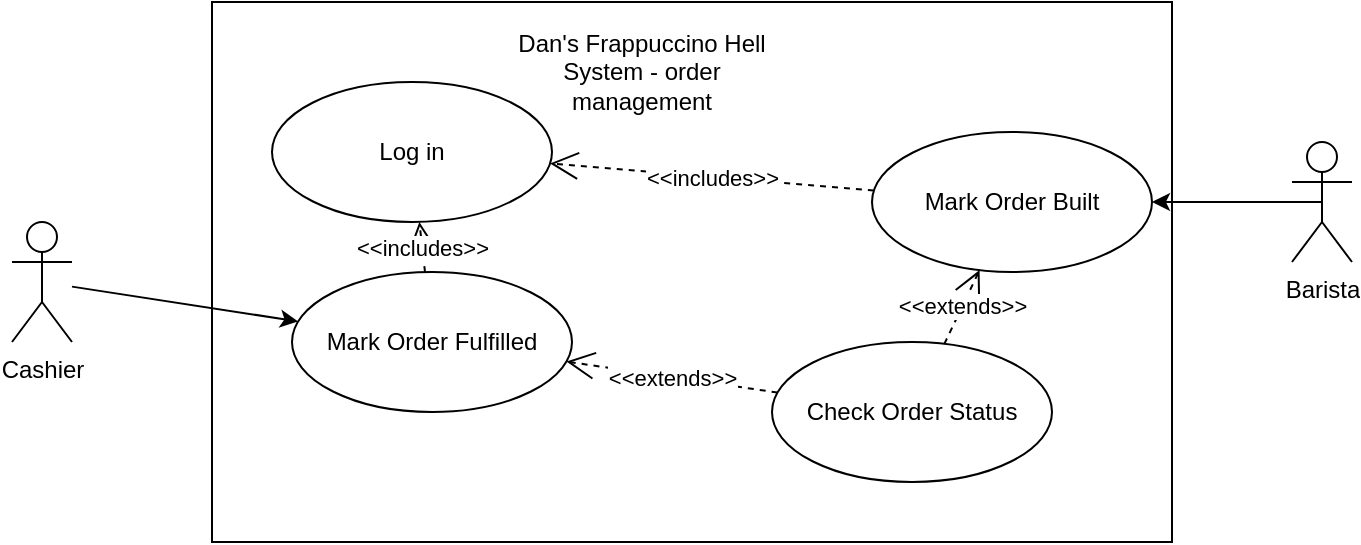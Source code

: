 <mxfile>
    <diagram id="rfjSN9cdk0lPBWMgBJ06" name="Page-1">
        <mxGraphModel dx="1844" dy="890" grid="1" gridSize="10" guides="1" tooltips="1" connect="1" arrows="1" fold="1" page="1" pageScale="1" pageWidth="850" pageHeight="1100" math="0" shadow="0">
            <root>
                <mxCell id="0"/>
                <mxCell id="1" parent="0"/>
                <mxCell id="zSOSA6TjUo3DJ6Rty31Y-2" value="" style="rounded=0;whiteSpace=wrap;html=1;" parent="1" vertex="1">
                    <mxGeometry x="210" y="90" width="480" height="270" as="geometry"/>
                </mxCell>
                <mxCell id="zSOSA6TjUo3DJ6Rty31Y-4" value="Cashier" style="shape=umlActor;verticalLabelPosition=bottom;verticalAlign=top;html=1;outlineConnect=0;" parent="1" vertex="1">
                    <mxGeometry x="110" y="200" width="30" height="60" as="geometry"/>
                </mxCell>
                <mxCell id="5" style="edgeStyle=none;html=1;exitX=0.5;exitY=0.5;exitDx=0;exitDy=0;exitPerimeter=0;" edge="1" parent="1" source="zSOSA6TjUo3DJ6Rty31Y-6" target="2">
                    <mxGeometry relative="1" as="geometry"/>
                </mxCell>
                <mxCell id="zSOSA6TjUo3DJ6Rty31Y-6" value="Barista" style="shape=umlActor;verticalLabelPosition=bottom;verticalAlign=top;html=1;outlineConnect=0;" parent="1" vertex="1">
                    <mxGeometry x="750" y="160" width="30" height="60" as="geometry"/>
                </mxCell>
                <mxCell id="zSOSA6TjUo3DJ6Rty31Y-13" value="Check Order Status" style="ellipse;whiteSpace=wrap;html=1;" parent="1" vertex="1">
                    <mxGeometry x="490" y="260" width="140" height="70" as="geometry"/>
                </mxCell>
                <mxCell id="zSOSA6TjUo3DJ6Rty31Y-14" value="Mark Order Fulfilled" style="ellipse;whiteSpace=wrap;html=1;" parent="1" vertex="1">
                    <mxGeometry x="250" y="225" width="140" height="70" as="geometry"/>
                </mxCell>
                <mxCell id="zSOSA6TjUo3DJ6Rty31Y-20" value="Dan's Frappuccino Hell System - order management" style="text;html=1;strokeColor=none;fillColor=none;align=center;verticalAlign=middle;whiteSpace=wrap;rounded=0;" parent="1" vertex="1">
                    <mxGeometry x="360" y="110" width="130" height="30" as="geometry"/>
                </mxCell>
                <mxCell id="zSOSA6TjUo3DJ6Rty31Y-26" value="" style="endArrow=classic;html=1;rounded=0;" parent="1" source="zSOSA6TjUo3DJ6Rty31Y-4" target="zSOSA6TjUo3DJ6Rty31Y-14" edge="1">
                    <mxGeometry width="50" height="50" relative="1" as="geometry">
                        <mxPoint x="60" y="810" as="sourcePoint"/>
                        <mxPoint x="110" y="760" as="targetPoint"/>
                    </mxGeometry>
                </mxCell>
                <mxCell id="zSOSA6TjUo3DJ6Rty31Y-38" value="&amp;lt;&amp;lt;extends&amp;gt;&amp;gt;" style="endArrow=open;endSize=12;dashed=1;html=1;rounded=0;" parent="1" source="zSOSA6TjUo3DJ6Rty31Y-13" target="zSOSA6TjUo3DJ6Rty31Y-14" edge="1">
                    <mxGeometry width="160" relative="1" as="geometry">
                        <mxPoint x="495.931" y="651.045" as="sourcePoint"/>
                        <mxPoint x="484.997" y="620.003" as="targetPoint"/>
                        <Array as="points"/>
                    </mxGeometry>
                </mxCell>
                <mxCell id="2" value="Mark Order Built" style="ellipse;whiteSpace=wrap;html=1;" vertex="1" parent="1">
                    <mxGeometry x="540" y="155" width="140" height="70" as="geometry"/>
                </mxCell>
                <mxCell id="3" value="&amp;lt;&amp;lt;extends&amp;gt;&amp;gt;" style="endArrow=open;endSize=12;dashed=1;html=1;rounded=0;" edge="1" parent="1" source="zSOSA6TjUo3DJ6Rty31Y-13" target="2">
                    <mxGeometry width="160" relative="1" as="geometry">
                        <mxPoint x="518.231" y="281.442" as="sourcePoint"/>
                        <mxPoint x="391.694" y="223.599" as="targetPoint"/>
                        <Array as="points"/>
                    </mxGeometry>
                </mxCell>
                <mxCell id="6" value="Log in" style="ellipse;whiteSpace=wrap;html=1;" vertex="1" parent="1">
                    <mxGeometry x="240" y="130" width="140" height="70" as="geometry"/>
                </mxCell>
                <mxCell id="7" value="&amp;lt;&amp;lt;includes&amp;gt;&amp;gt;" style="endArrow=open;endSize=12;dashed=1;html=1;rounded=0;" edge="1" parent="1" source="zSOSA6TjUo3DJ6Rty31Y-14" target="6">
                    <mxGeometry width="160" relative="1" as="geometry">
                        <mxPoint x="502.783" y="295.23" as="sourcePoint"/>
                        <mxPoint x="397.2" y="279.8" as="targetPoint"/>
                        <Array as="points"/>
                    </mxGeometry>
                </mxCell>
                <mxCell id="8" value="&amp;lt;&amp;lt;includes&amp;gt;&amp;gt;" style="endArrow=open;endSize=12;dashed=1;html=1;rounded=0;" edge="1" parent="1" source="2" target="6">
                    <mxGeometry width="160" relative="1" as="geometry">
                        <mxPoint x="385.04" y="214.98" as="sourcePoint"/>
                        <mxPoint x="361.305" y="238.695" as="targetPoint"/>
                        <Array as="points"/>
                    </mxGeometry>
                </mxCell>
            </root>
        </mxGraphModel>
    </diagram>
</mxfile>